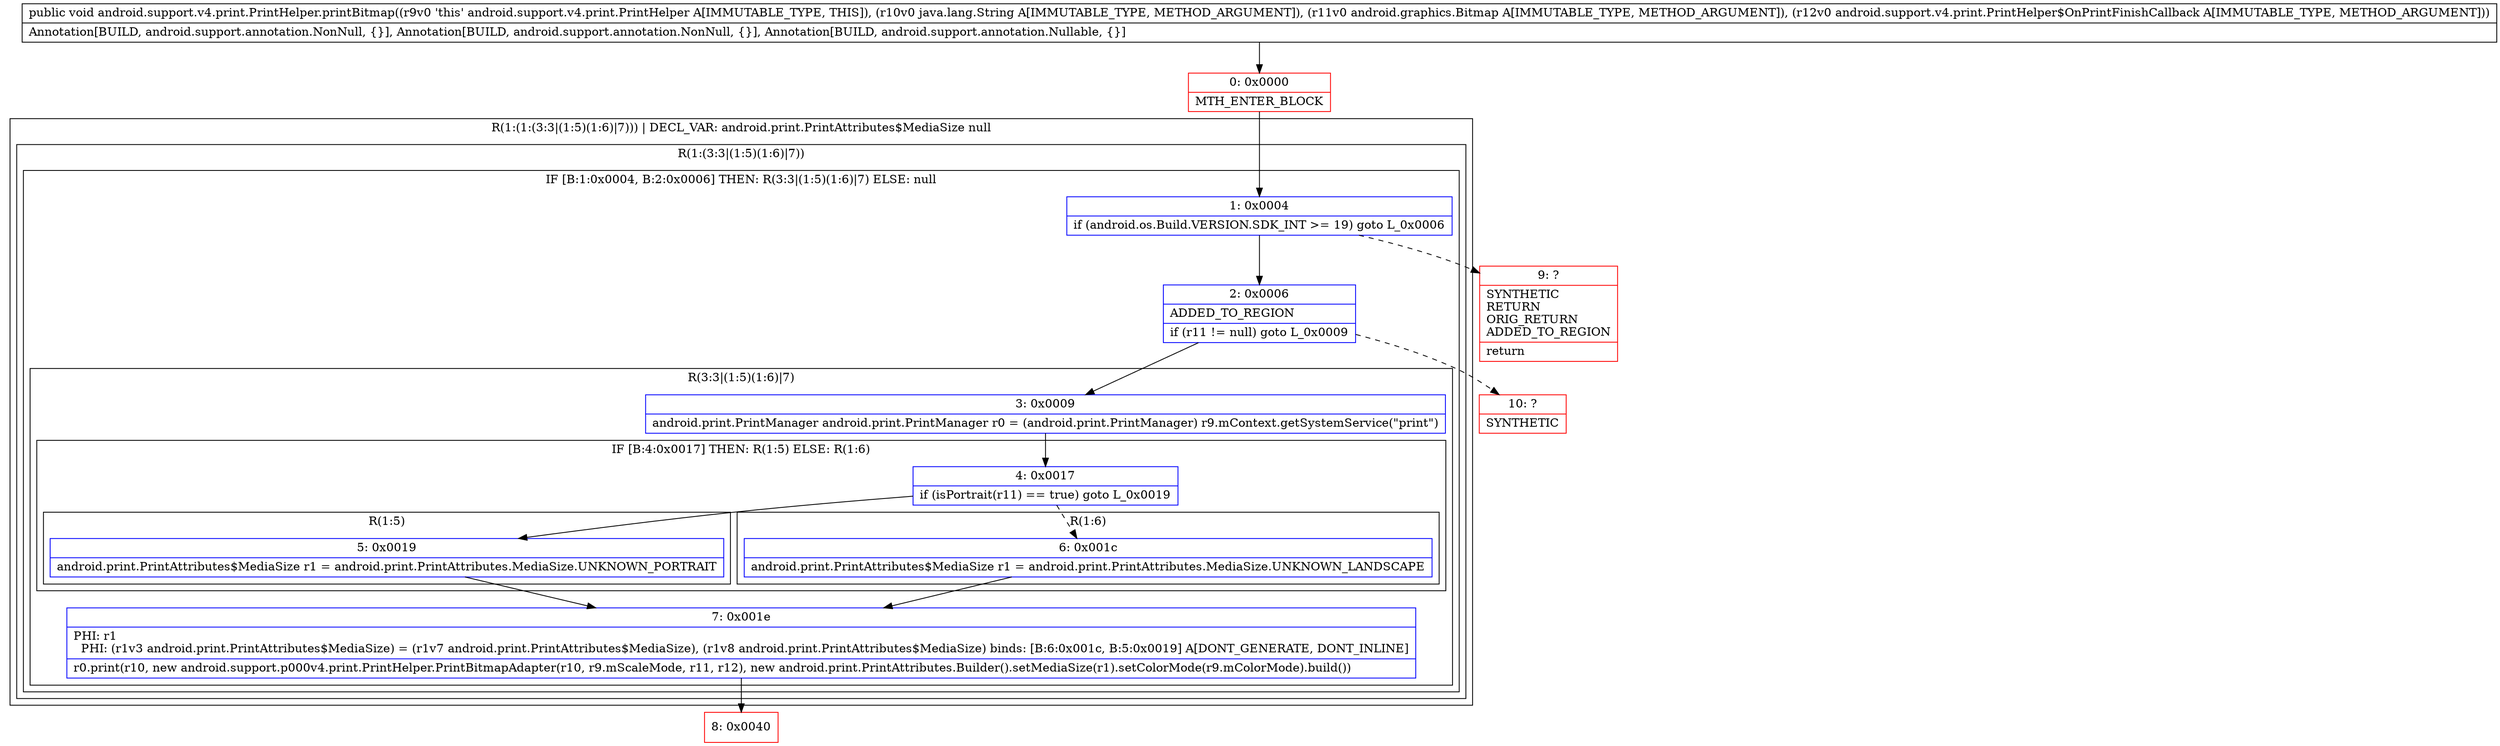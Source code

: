 digraph "CFG forandroid.support.v4.print.PrintHelper.printBitmap(Ljava\/lang\/String;Landroid\/graphics\/Bitmap;Landroid\/support\/v4\/print\/PrintHelper$OnPrintFinishCallback;)V" {
subgraph cluster_Region_1222369815 {
label = "R(1:(1:(3:3|(1:5)(1:6)|7))) | DECL_VAR: android.print.PrintAttributes$MediaSize null\l";
node [shape=record,color=blue];
subgraph cluster_Region_301528888 {
label = "R(1:(3:3|(1:5)(1:6)|7))";
node [shape=record,color=blue];
subgraph cluster_IfRegion_1797672081 {
label = "IF [B:1:0x0004, B:2:0x0006] THEN: R(3:3|(1:5)(1:6)|7) ELSE: null";
node [shape=record,color=blue];
Node_1 [shape=record,label="{1\:\ 0x0004|if (android.os.Build.VERSION.SDK_INT \>= 19) goto L_0x0006\l}"];
Node_2 [shape=record,label="{2\:\ 0x0006|ADDED_TO_REGION\l|if (r11 != null) goto L_0x0009\l}"];
subgraph cluster_Region_182487178 {
label = "R(3:3|(1:5)(1:6)|7)";
node [shape=record,color=blue];
Node_3 [shape=record,label="{3\:\ 0x0009|android.print.PrintManager android.print.PrintManager r0 = (android.print.PrintManager) r9.mContext.getSystemService(\"print\")\l}"];
subgraph cluster_IfRegion_1413604478 {
label = "IF [B:4:0x0017] THEN: R(1:5) ELSE: R(1:6)";
node [shape=record,color=blue];
Node_4 [shape=record,label="{4\:\ 0x0017|if (isPortrait(r11) == true) goto L_0x0019\l}"];
subgraph cluster_Region_12918622 {
label = "R(1:5)";
node [shape=record,color=blue];
Node_5 [shape=record,label="{5\:\ 0x0019|android.print.PrintAttributes$MediaSize r1 = android.print.PrintAttributes.MediaSize.UNKNOWN_PORTRAIT\l}"];
}
subgraph cluster_Region_1593277477 {
label = "R(1:6)";
node [shape=record,color=blue];
Node_6 [shape=record,label="{6\:\ 0x001c|android.print.PrintAttributes$MediaSize r1 = android.print.PrintAttributes.MediaSize.UNKNOWN_LANDSCAPE\l}"];
}
}
Node_7 [shape=record,label="{7\:\ 0x001e|PHI: r1 \l  PHI: (r1v3 android.print.PrintAttributes$MediaSize) = (r1v7 android.print.PrintAttributes$MediaSize), (r1v8 android.print.PrintAttributes$MediaSize) binds: [B:6:0x001c, B:5:0x0019] A[DONT_GENERATE, DONT_INLINE]\l|r0.print(r10, new android.support.p000v4.print.PrintHelper.PrintBitmapAdapter(r10, r9.mScaleMode, r11, r12), new android.print.PrintAttributes.Builder().setMediaSize(r1).setColorMode(r9.mColorMode).build())\l}"];
}
}
}
}
Node_0 [shape=record,color=red,label="{0\:\ 0x0000|MTH_ENTER_BLOCK\l}"];
Node_8 [shape=record,color=red,label="{8\:\ 0x0040}"];
Node_9 [shape=record,color=red,label="{9\:\ ?|SYNTHETIC\lRETURN\lORIG_RETURN\lADDED_TO_REGION\l|return\l}"];
Node_10 [shape=record,color=red,label="{10\:\ ?|SYNTHETIC\l}"];
MethodNode[shape=record,label="{public void android.support.v4.print.PrintHelper.printBitmap((r9v0 'this' android.support.v4.print.PrintHelper A[IMMUTABLE_TYPE, THIS]), (r10v0 java.lang.String A[IMMUTABLE_TYPE, METHOD_ARGUMENT]), (r11v0 android.graphics.Bitmap A[IMMUTABLE_TYPE, METHOD_ARGUMENT]), (r12v0 android.support.v4.print.PrintHelper$OnPrintFinishCallback A[IMMUTABLE_TYPE, METHOD_ARGUMENT]))  | Annotation[BUILD, android.support.annotation.NonNull, \{\}], Annotation[BUILD, android.support.annotation.NonNull, \{\}], Annotation[BUILD, android.support.annotation.Nullable, \{\}]\l}"];
MethodNode -> Node_0;
Node_1 -> Node_2;
Node_1 -> Node_9[style=dashed];
Node_2 -> Node_3;
Node_2 -> Node_10[style=dashed];
Node_3 -> Node_4;
Node_4 -> Node_5;
Node_4 -> Node_6[style=dashed];
Node_5 -> Node_7;
Node_6 -> Node_7;
Node_7 -> Node_8;
Node_0 -> Node_1;
}

